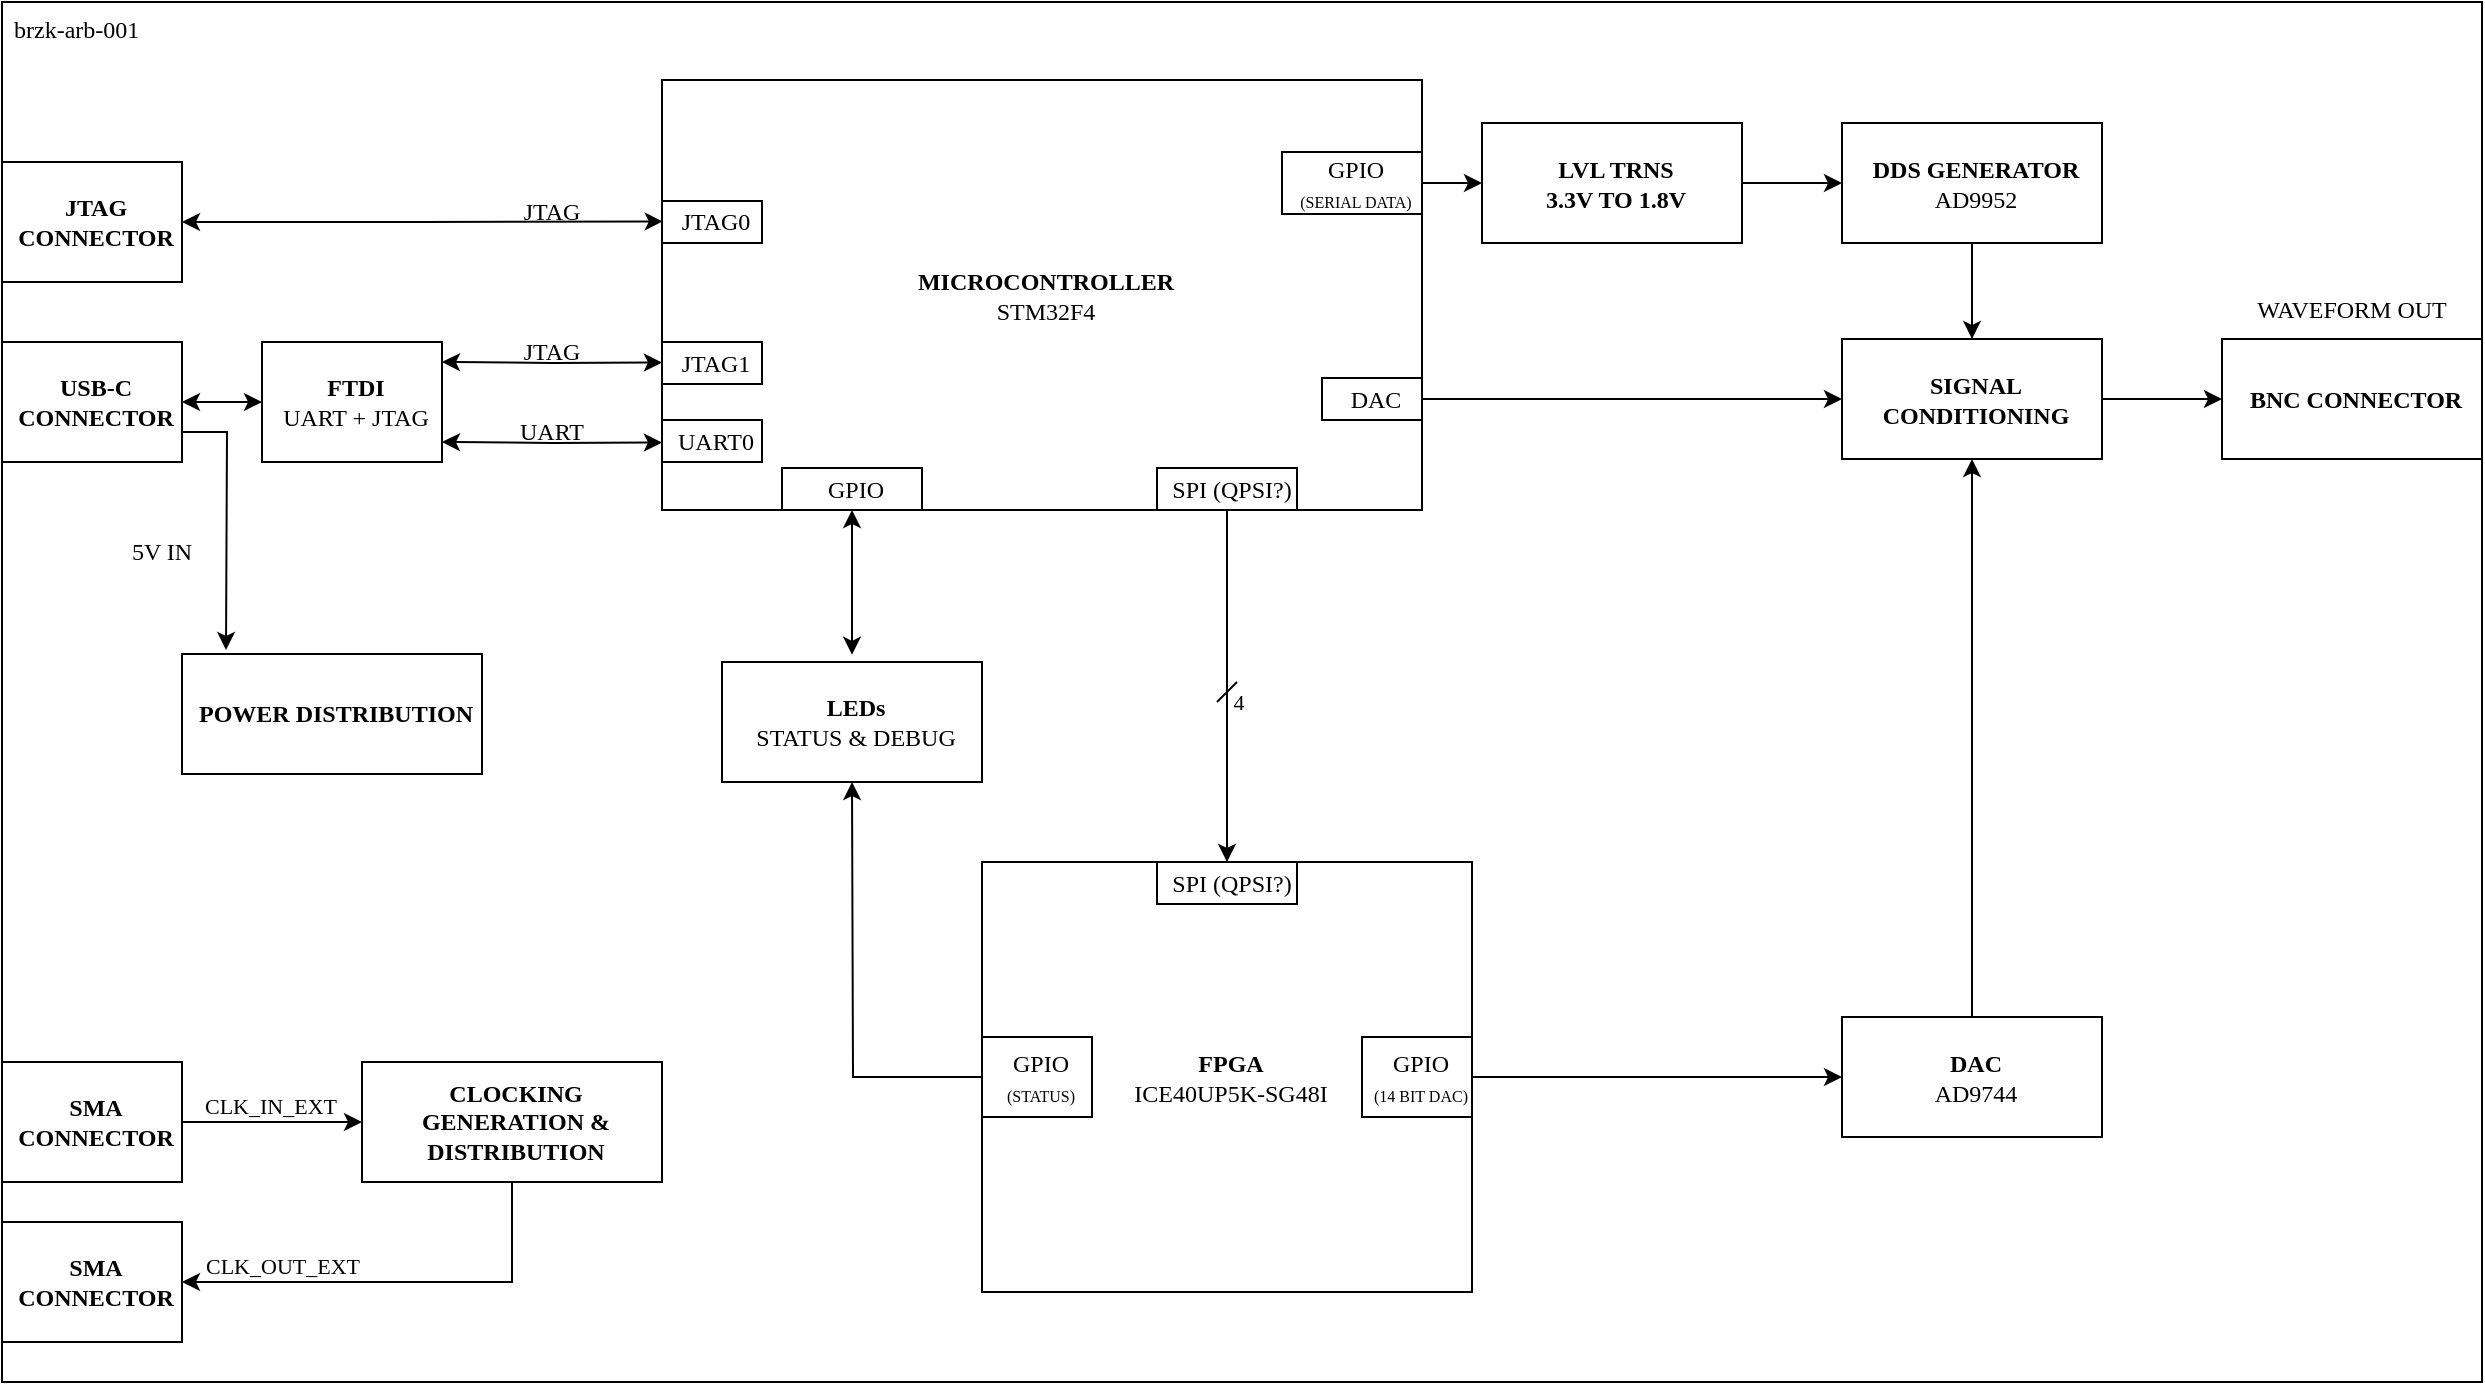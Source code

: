 <mxfile version="24.7.8" pages="4">
  <diagram name="Hardware Overview" id="fPEqJcC_m3jRkx2R7uuK">
    <mxGraphModel dx="1420" dy="835" grid="1" gridSize="10" guides="1" tooltips="1" connect="1" arrows="1" fold="1" page="1" pageScale="1" pageWidth="1700" pageHeight="1100" math="0" shadow="0">
      <root>
        <mxCell id="0" />
        <mxCell id="1" parent="0" />
        <mxCell id="9kSyRnHefQG-i18qjsVB-1" value="brzk-arb-001" style="rounded=0;whiteSpace=wrap;html=1;align=left;verticalAlign=top;labelPosition=center;verticalLabelPosition=middle;spacing=2;spacingLeft=4;fontFamily=Times New Roman;" parent="1" vertex="1">
          <mxGeometry x="310" y="240" width="1240" height="690" as="geometry" />
        </mxCell>
        <mxCell id="9kSyRnHefQG-i18qjsVB-2" value="&lt;font&gt;&lt;font&gt;&lt;b style=&quot;&quot;&gt;MICROCONTROLLER&lt;br&gt;&lt;/b&gt;STM32F4&lt;/font&gt;&lt;/font&gt;" style="rounded=0;whiteSpace=wrap;html=1;align=center;verticalAlign=middle;labelPosition=center;verticalLabelPosition=middle;spacing=2;spacingLeft=4;fontFamily=Times New Roman;" parent="1" vertex="1">
          <mxGeometry x="640" y="279" width="380" height="215" as="geometry" />
        </mxCell>
        <mxCell id="9kSyRnHefQG-i18qjsVB-3" value="&lt;font&gt;&lt;b&gt;POWER DISTRIBUTION&lt;/b&gt;&lt;br&gt;&lt;/font&gt;" style="rounded=0;whiteSpace=wrap;html=1;align=center;verticalAlign=middle;labelPosition=center;verticalLabelPosition=middle;spacing=2;spacingLeft=4;fontFamily=Times New Roman;" parent="1" vertex="1">
          <mxGeometry x="400" y="566" width="150" height="60" as="geometry" />
        </mxCell>
        <mxCell id="9kSyRnHefQG-i18qjsVB-4" value="&lt;font&gt;&lt;b&gt;JTAG CONNECTOR&lt;/b&gt;&lt;br&gt;&lt;/font&gt;" style="rounded=0;whiteSpace=wrap;html=1;align=center;verticalAlign=middle;labelPosition=center;verticalLabelPosition=middle;spacing=2;spacingLeft=4;fontFamily=Times New Roman;" parent="1" vertex="1">
          <mxGeometry x="310" y="320" width="90" height="60" as="geometry" />
        </mxCell>
        <mxCell id="9kSyRnHefQG-i18qjsVB-7" style="edgeStyle=orthogonalEdgeStyle;rounded=0;orthogonalLoop=1;jettySize=auto;html=1;exitX=1;exitY=0.5;exitDx=0;exitDy=0;entryX=0;entryY=0.5;entryDx=0;entryDy=0;fontFamily=Times New Roman;startArrow=classic;startFill=1;" parent="1" source="9kSyRnHefQG-i18qjsVB-5" target="9kSyRnHefQG-i18qjsVB-6" edge="1">
          <mxGeometry relative="1" as="geometry" />
        </mxCell>
        <mxCell id="9kSyRnHefQG-i18qjsVB-5" value="&lt;font&gt;&lt;b&gt;USB-C CONNECTOR&lt;/b&gt;&lt;br&gt;&lt;/font&gt;" style="rounded=0;whiteSpace=wrap;html=1;align=center;verticalAlign=middle;labelPosition=center;verticalLabelPosition=middle;spacing=2;spacingLeft=4;fontFamily=Times New Roman;" parent="1" vertex="1">
          <mxGeometry x="310" y="410" width="90" height="60" as="geometry" />
        </mxCell>
        <mxCell id="9kSyRnHefQG-i18qjsVB-8" style="edgeStyle=orthogonalEdgeStyle;rounded=0;orthogonalLoop=1;jettySize=auto;html=1;exitX=1;exitY=0.5;exitDx=0;exitDy=0;entryX=0;entryY=0.75;entryDx=0;entryDy=0;fontFamily=Times New Roman;startArrow=classic;startFill=1;" parent="1" edge="1">
          <mxGeometry relative="1" as="geometry">
            <mxPoint x="530" y="460" as="sourcePoint" />
            <mxPoint x="640" y="460.25" as="targetPoint" />
          </mxGeometry>
        </mxCell>
        <mxCell id="9kSyRnHefQG-i18qjsVB-6" value="&lt;font&gt;&lt;b&gt;FTDI&lt;br&gt;&lt;/b&gt;UART + JTAG&lt;br&gt;&lt;/font&gt;" style="rounded=0;whiteSpace=wrap;html=1;align=center;verticalAlign=middle;labelPosition=center;verticalLabelPosition=middle;spacing=2;spacingLeft=4;fontFamily=Times New Roman;" parent="1" vertex="1">
          <mxGeometry x="440" y="410" width="90" height="60" as="geometry" />
        </mxCell>
        <mxCell id="9kSyRnHefQG-i18qjsVB-9" style="edgeStyle=orthogonalEdgeStyle;rounded=0;orthogonalLoop=1;jettySize=auto;html=1;exitX=1;exitY=0.75;exitDx=0;exitDy=0;fontFamily=Times New Roman;" parent="1" source="9kSyRnHefQG-i18qjsVB-5" edge="1">
          <mxGeometry relative="1" as="geometry">
            <mxPoint x="422" y="564" as="targetPoint" />
          </mxGeometry>
        </mxCell>
        <mxCell id="9kSyRnHefQG-i18qjsVB-10" value="5V IN" style="text;strokeColor=none;align=center;fillColor=none;html=1;verticalAlign=middle;whiteSpace=wrap;rounded=0;fontFamily=Times New Roman;" parent="1" vertex="1">
          <mxGeometry x="360" y="500" width="60" height="30" as="geometry" />
        </mxCell>
        <mxCell id="9kSyRnHefQG-i18qjsVB-11" style="edgeStyle=orthogonalEdgeStyle;rounded=0;orthogonalLoop=1;jettySize=auto;html=1;exitX=1;exitY=0.5;exitDx=0;exitDy=0;entryX=0;entryY=0.75;entryDx=0;entryDy=0;fontFamily=Times New Roman;startArrow=classic;startFill=1;" parent="1" edge="1">
          <mxGeometry relative="1" as="geometry">
            <mxPoint x="530" y="420" as="sourcePoint" />
            <mxPoint x="640" y="420.25" as="targetPoint" />
          </mxGeometry>
        </mxCell>
        <mxCell id="9kSyRnHefQG-i18qjsVB-12" value="UART" style="text;strokeColor=none;align=center;fillColor=none;html=1;verticalAlign=middle;whiteSpace=wrap;rounded=0;fontFamily=Times New Roman;" parent="1" vertex="1">
          <mxGeometry x="530" y="450" width="110" height="10" as="geometry" />
        </mxCell>
        <mxCell id="9kSyRnHefQG-i18qjsVB-13" value="JTAG" style="text;strokeColor=none;align=center;fillColor=none;html=1;verticalAlign=middle;whiteSpace=wrap;rounded=0;fontFamily=Times New Roman;" parent="1" vertex="1">
          <mxGeometry x="530" y="410" width="110" height="10" as="geometry" />
        </mxCell>
        <mxCell id="9kSyRnHefQG-i18qjsVB-14" value="JTAG" style="text;strokeColor=none;align=center;fillColor=none;html=1;verticalAlign=middle;whiteSpace=wrap;rounded=0;fontFamily=Times New Roman;" parent="1" vertex="1">
          <mxGeometry x="530" y="340" width="110" height="10" as="geometry" />
        </mxCell>
        <mxCell id="9kSyRnHefQG-i18qjsVB-15" style="edgeStyle=orthogonalEdgeStyle;rounded=0;orthogonalLoop=1;jettySize=auto;html=1;exitX=1;exitY=0.5;exitDx=0;exitDy=0;entryX=0.001;entryY=0.329;entryDx=0;entryDy=0;entryPerimeter=0;startArrow=classic;startFill=1;fontFamily=Times New Roman;" parent="1" source="9kSyRnHefQG-i18qjsVB-4" target="9kSyRnHefQG-i18qjsVB-2" edge="1">
          <mxGeometry relative="1" as="geometry" />
        </mxCell>
        <mxCell id="9kSyRnHefQG-i18qjsVB-18" value="&lt;font style=&quot;font-size: 12px;&quot;&gt;&lt;span style=&quot;font-size: 12px;&quot;&gt;JTAG0&lt;/span&gt;&lt;br style=&quot;font-size: 12px;&quot;&gt;&lt;/font&gt;" style="rounded=0;whiteSpace=wrap;html=1;align=center;verticalAlign=middle;labelPosition=center;verticalLabelPosition=middle;spacing=2;spacingLeft=4;fontFamily=Times New Roman;fontStyle=0;fontSize=12;" parent="1" vertex="1">
          <mxGeometry x="640" y="339.5" width="50" height="21" as="geometry" />
        </mxCell>
        <mxCell id="9kSyRnHefQG-i18qjsVB-20" value="&lt;font style=&quot;font-size: 12px;&quot;&gt;&lt;span style=&quot;font-size: 12px;&quot;&gt;JTAG1&lt;/span&gt;&lt;br style=&quot;font-size: 12px;&quot;&gt;&lt;/font&gt;" style="rounded=0;whiteSpace=wrap;html=1;align=center;verticalAlign=middle;labelPosition=center;verticalLabelPosition=middle;spacing=2;spacingLeft=4;fontFamily=Times New Roman;fontStyle=0;fontSize=12;" parent="1" vertex="1">
          <mxGeometry x="640" y="410" width="50" height="21" as="geometry" />
        </mxCell>
        <mxCell id="9kSyRnHefQG-i18qjsVB-21" value="UART0" style="rounded=0;whiteSpace=wrap;html=1;align=center;verticalAlign=middle;labelPosition=center;verticalLabelPosition=middle;spacing=2;spacingLeft=4;fontFamily=Times New Roman;fontStyle=0;fontSize=12;" parent="1" vertex="1">
          <mxGeometry x="640" y="449" width="50" height="21" as="geometry" />
        </mxCell>
        <mxCell id="UDzzE00kZY2WieV9OO5L-30" value="GPIO" style="rounded=0;whiteSpace=wrap;html=1;align=center;verticalAlign=middle;labelPosition=center;verticalLabelPosition=middle;spacing=2;spacingLeft=4;fontFamily=Times New Roman;fontStyle=0;fontSize=12;" parent="1" vertex="1">
          <mxGeometry x="700" y="473" width="70" height="21" as="geometry" />
        </mxCell>
        <mxCell id="UDzzE00kZY2WieV9OO5L-31" value="&lt;b&gt;LEDs&lt;/b&gt;&lt;br&gt;&lt;div&gt;&lt;font&gt;STATUS &amp;amp; DEBUG&lt;/font&gt;&lt;/div&gt;" style="rounded=0;whiteSpace=wrap;html=1;align=center;verticalAlign=middle;labelPosition=center;verticalLabelPosition=middle;spacing=2;spacingLeft=4;fontFamily=Times New Roman;" parent="1" vertex="1">
          <mxGeometry x="670" y="570" width="130" height="60" as="geometry" />
        </mxCell>
        <mxCell id="UDzzE00kZY2WieV9OO5L-32" value="" style="endArrow=classic;startArrow=classic;html=1;rounded=0;fontFamily=Times New Roman;fontSize=12;fontColor=default;exitX=0.5;exitY=-0.06;exitDx=0;exitDy=0;exitPerimeter=0;entryX=0.5;entryY=1;entryDx=0;entryDy=0;" parent="1" target="UDzzE00kZY2WieV9OO5L-30" edge="1">
          <mxGeometry width="50" height="50" relative="1" as="geometry">
            <mxPoint x="735" y="566.4" as="sourcePoint" />
            <mxPoint x="730" y="494" as="targetPoint" />
          </mxGeometry>
        </mxCell>
        <mxCell id="UDzzE00kZY2WieV9OO5L-34" value="&lt;font style=&quot;font-size: 12px;&quot;&gt;&lt;span style=&quot;font-size: 12px;&quot;&gt;DAC&lt;/span&gt;&lt;br style=&quot;font-size: 12px;&quot;&gt;&lt;/font&gt;" style="rounded=0;whiteSpace=wrap;html=1;align=center;verticalAlign=middle;labelPosition=center;verticalLabelPosition=middle;spacing=2;spacingLeft=4;fontFamily=Times New Roman;fontStyle=0;fontSize=12;" parent="1" vertex="1">
          <mxGeometry x="970" y="428" width="50" height="21" as="geometry" />
        </mxCell>
        <mxCell id="UDzzE00kZY2WieV9OO5L-44" style="edgeStyle=orthogonalEdgeStyle;rounded=0;orthogonalLoop=1;jettySize=auto;html=1;exitX=1;exitY=0.5;exitDx=0;exitDy=0;entryX=0;entryY=0.5;entryDx=0;entryDy=0;fontFamily=Times New Roman;fontSize=12;fontColor=default;" parent="1" source="UDzzE00kZY2WieV9OO5L-34" target="UDzzE00kZY2WieV9OO5L-36" edge="1">
          <mxGeometry relative="1" as="geometry" />
        </mxCell>
        <mxCell id="UDzzE00kZY2WieV9OO5L-36" value="&lt;b&gt;SIGNAL CONDITIONING&lt;/b&gt;" style="rounded=0;whiteSpace=wrap;html=1;align=center;verticalAlign=middle;labelPosition=center;verticalLabelPosition=middle;spacing=2;spacingLeft=4;fontFamily=Times New Roman;" parent="1" vertex="1">
          <mxGeometry x="1230" y="408.5" width="130" height="60" as="geometry" />
        </mxCell>
        <mxCell id="UDzzE00kZY2WieV9OO5L-43" style="edgeStyle=orthogonalEdgeStyle;rounded=0;orthogonalLoop=1;jettySize=auto;html=1;exitX=1;exitY=0.5;exitDx=0;exitDy=0;entryX=0;entryY=0.5;entryDx=0;entryDy=0;fontFamily=Times New Roman;fontSize=12;fontColor=default;" parent="1" source="UDzzE00kZY2WieV9OO5L-36" target="UDzzE00kZY2WieV9OO5L-38" edge="1">
          <mxGeometry relative="1" as="geometry" />
        </mxCell>
        <mxCell id="UDzzE00kZY2WieV9OO5L-38" value="&lt;font&gt;&lt;b&gt;BNC CONNECTOR&lt;/b&gt;&lt;br&gt;&lt;/font&gt;" style="rounded=0;whiteSpace=wrap;html=1;align=center;verticalAlign=middle;labelPosition=center;verticalLabelPosition=middle;spacing=2;spacingLeft=4;fontFamily=Times New Roman;" parent="1" vertex="1">
          <mxGeometry x="1420" y="408.5" width="130" height="60" as="geometry" />
        </mxCell>
        <mxCell id="KM6bZzWV9ZimWCSqaVzN-2" value="&lt;font&gt;&lt;b&gt;FPGA&lt;/b&gt;&lt;/font&gt;&lt;div&gt;&lt;font&gt;ICE40UP5K-SG48I&lt;/font&gt;&lt;/div&gt;" style="rounded=0;whiteSpace=wrap;html=1;align=center;verticalAlign=middle;labelPosition=center;verticalLabelPosition=middle;spacing=2;spacingLeft=4;fontFamily=Times New Roman;" parent="1" vertex="1">
          <mxGeometry x="800" y="670" width="245" height="215" as="geometry" />
        </mxCell>
        <mxCell id="gqGBtqs93OtzotKeUhok-2" style="edgeStyle=orthogonalEdgeStyle;rounded=0;orthogonalLoop=1;jettySize=auto;html=1;entryX=1;entryY=0.5;entryDx=0;entryDy=0;exitX=0.5;exitY=1;exitDx=0;exitDy=0;fontFamily=Times New Roman;" parent="1" source="KM6bZzWV9ZimWCSqaVzN-3" target="gqGBtqs93OtzotKeUhok-1" edge="1">
          <mxGeometry relative="1" as="geometry" />
        </mxCell>
        <mxCell id="KM6bZzWV9ZimWCSqaVzN-3" value="&lt;font&gt;&lt;b&gt;CLOCKING GENERATION &amp;amp; DISTRIBUTION&lt;/b&gt;&lt;br&gt;&lt;/font&gt;" style="rounded=0;whiteSpace=wrap;html=1;align=center;verticalAlign=middle;labelPosition=center;verticalLabelPosition=middle;spacing=2;spacingLeft=4;fontFamily=Times New Roman;" parent="1" vertex="1">
          <mxGeometry x="490" y="770" width="150" height="60" as="geometry" />
        </mxCell>
        <mxCell id="KM6bZzWV9ZimWCSqaVzN-5" value="" style="edgeStyle=orthogonalEdgeStyle;rounded=0;orthogonalLoop=1;jettySize=auto;html=1;fontFamily=Times New Roman;" parent="1" source="KM6bZzWV9ZimWCSqaVzN-4" target="KM6bZzWV9ZimWCSqaVzN-3" edge="1">
          <mxGeometry relative="1" as="geometry" />
        </mxCell>
        <mxCell id="KM6bZzWV9ZimWCSqaVzN-6" value="CLK_IN_EXT" style="edgeLabel;html=1;align=center;verticalAlign=middle;resizable=0;points=[];fontFamily=Times New Roman;" parent="KM6bZzWV9ZimWCSqaVzN-5" vertex="1" connectable="0">
          <mxGeometry x="-0.124" y="-1" relative="1" as="geometry">
            <mxPoint x="4" y="-9" as="offset" />
          </mxGeometry>
        </mxCell>
        <mxCell id="gqGBtqs93OtzotKeUhok-3" value="CLK_OUT_EXT" style="edgeLabel;html=1;align=center;verticalAlign=middle;resizable=0;points=[];fontFamily=Times New Roman;" parent="KM6bZzWV9ZimWCSqaVzN-5" vertex="1" connectable="0">
          <mxGeometry x="-0.124" y="-1" relative="1" as="geometry">
            <mxPoint x="10" y="71" as="offset" />
          </mxGeometry>
        </mxCell>
        <mxCell id="KM6bZzWV9ZimWCSqaVzN-4" value="&lt;font&gt;&lt;b&gt;SMA CONNECTOR&lt;/b&gt;&lt;br&gt;&lt;/font&gt;" style="rounded=0;whiteSpace=wrap;html=1;align=center;verticalAlign=middle;labelPosition=center;verticalLabelPosition=middle;spacing=2;spacingLeft=4;fontFamily=Times New Roman;" parent="1" vertex="1">
          <mxGeometry x="310" y="770" width="90" height="60" as="geometry" />
        </mxCell>
        <mxCell id="KM6bZzWV9ZimWCSqaVzN-8" value="" style="edgeStyle=orthogonalEdgeStyle;rounded=0;orthogonalLoop=1;jettySize=auto;html=1;fontFamily=Times New Roman;" parent="1" source="KM6bZzWV9ZimWCSqaVzN-7" target="KM6bZzWV9ZimWCSqaVzN-2" edge="1">
          <mxGeometry relative="1" as="geometry" />
        </mxCell>
        <mxCell id="KM6bZzWV9ZimWCSqaVzN-7" value="SPI (QPSI?)" style="rounded=0;whiteSpace=wrap;html=1;align=center;verticalAlign=middle;labelPosition=center;verticalLabelPosition=middle;spacing=2;spacingLeft=4;fontFamily=Times New Roman;fontStyle=0;fontSize=12;" parent="1" vertex="1">
          <mxGeometry x="887.5" y="473" width="70" height="21" as="geometry" />
        </mxCell>
        <mxCell id="KM6bZzWV9ZimWCSqaVzN-9" value="SPI (QPSI?)" style="rounded=0;whiteSpace=wrap;html=1;align=center;verticalAlign=middle;labelPosition=center;verticalLabelPosition=middle;spacing=2;spacingLeft=4;fontFamily=Times New Roman;fontStyle=0;fontSize=12;" parent="1" vertex="1">
          <mxGeometry x="887.5" y="670" width="70" height="21" as="geometry" />
        </mxCell>
        <mxCell id="KM6bZzWV9ZimWCSqaVzN-12" value="" style="edgeStyle=orthogonalEdgeStyle;rounded=0;orthogonalLoop=1;jettySize=auto;html=1;fontFamily=Times New Roman;" parent="1" source="KM6bZzWV9ZimWCSqaVzN-10" target="KM6bZzWV9ZimWCSqaVzN-11" edge="1">
          <mxGeometry relative="1" as="geometry" />
        </mxCell>
        <mxCell id="KM6bZzWV9ZimWCSqaVzN-10" value="GPIO&lt;div&gt;&lt;font style=&quot;font-size: 8px;&quot;&gt;(14 BIT DAC)&lt;/font&gt;&lt;/div&gt;" style="rounded=0;whiteSpace=wrap;html=1;align=center;verticalAlign=middle;labelPosition=center;verticalLabelPosition=middle;spacing=2;spacingLeft=4;fontFamily=Times New Roman;fontStyle=0;fontSize=12;" parent="1" vertex="1">
          <mxGeometry x="990" y="757.5" width="55" height="40" as="geometry" />
        </mxCell>
        <mxCell id="KM6bZzWV9ZimWCSqaVzN-13" style="edgeStyle=orthogonalEdgeStyle;rounded=0;orthogonalLoop=1;jettySize=auto;html=1;fontFamily=Times New Roman;" parent="1" source="KM6bZzWV9ZimWCSqaVzN-11" target="UDzzE00kZY2WieV9OO5L-36" edge="1">
          <mxGeometry relative="1" as="geometry" />
        </mxCell>
        <mxCell id="KM6bZzWV9ZimWCSqaVzN-11" value="&lt;b&gt;DAC&lt;/b&gt;&lt;div&gt;AD9744&lt;/div&gt;" style="rounded=0;whiteSpace=wrap;html=1;align=center;verticalAlign=middle;labelPosition=center;verticalLabelPosition=middle;spacing=2;spacingLeft=4;fontFamily=Times New Roman;" parent="1" vertex="1">
          <mxGeometry x="1230" y="747.5" width="130" height="60" as="geometry" />
        </mxCell>
        <mxCell id="OGWVXfoZgsM_n1r5fmT9-3" value="" style="edgeStyle=orthogonalEdgeStyle;rounded=0;orthogonalLoop=1;jettySize=auto;html=1;fontFamily=Times New Roman;" parent="1" source="KM6bZzWV9ZimWCSqaVzN-14" target="UDzzE00kZY2WieV9OO5L-36" edge="1">
          <mxGeometry relative="1" as="geometry" />
        </mxCell>
        <mxCell id="KM6bZzWV9ZimWCSqaVzN-14" value="&lt;b&gt;DDS GENERATOR&lt;/b&gt;&lt;div&gt;AD9952&lt;/div&gt;" style="rounded=0;whiteSpace=wrap;html=1;align=center;verticalAlign=middle;labelPosition=center;verticalLabelPosition=middle;spacing=2;spacingLeft=4;fontFamily=Times New Roman;" parent="1" vertex="1">
          <mxGeometry x="1230" y="300.5" width="130" height="60" as="geometry" />
        </mxCell>
        <mxCell id="Dt6sFdZYduBSb9BIDjEq-2" value="" style="edgeStyle=orthogonalEdgeStyle;rounded=0;orthogonalLoop=1;jettySize=auto;html=1;" parent="1" source="OGWVXfoZgsM_n1r5fmT9-1" target="Dt6sFdZYduBSb9BIDjEq-1" edge="1">
          <mxGeometry relative="1" as="geometry" />
        </mxCell>
        <mxCell id="OGWVXfoZgsM_n1r5fmT9-1" value="&lt;font style=&quot;&quot;&gt;&lt;span style=&quot;font-size: 12px;&quot;&gt;GPIO &lt;br&gt;&lt;/span&gt;&lt;font style=&quot;font-size: 8px;&quot;&gt;(SERIAL DATA)&lt;/font&gt;&lt;br style=&quot;font-size: 12px;&quot;&gt;&lt;/font&gt;" style="rounded=0;whiteSpace=wrap;html=1;align=center;verticalAlign=middle;labelPosition=center;verticalLabelPosition=middle;spacing=2;spacingLeft=4;fontFamily=Times New Roman;fontStyle=0;fontSize=12;" parent="1" vertex="1">
          <mxGeometry x="950" y="315" width="70" height="31" as="geometry" />
        </mxCell>
        <mxCell id="OGWVXfoZgsM_n1r5fmT9-4" value="" style="endArrow=none;html=1;rounded=0;fontFamily=Times New Roman;" parent="1" edge="1">
          <mxGeometry width="50" height="50" relative="1" as="geometry">
            <mxPoint x="917.5" y="590" as="sourcePoint" />
            <mxPoint x="927.5" y="580" as="targetPoint" />
          </mxGeometry>
        </mxCell>
        <mxCell id="OGWVXfoZgsM_n1r5fmT9-5" value="4" style="edgeLabel;html=1;align=center;verticalAlign=middle;resizable=0;points=[];fontFamily=Times New Roman;" parent="OGWVXfoZgsM_n1r5fmT9-4" vertex="1" connectable="0">
          <mxGeometry x="-0.488" y="1" relative="1" as="geometry">
            <mxPoint x="8" y="3" as="offset" />
          </mxGeometry>
        </mxCell>
        <mxCell id="OGWVXfoZgsM_n1r5fmT9-7" style="edgeStyle=orthogonalEdgeStyle;rounded=0;orthogonalLoop=1;jettySize=auto;html=1;entryX=0.5;entryY=1;entryDx=0;entryDy=0;exitX=0;exitY=0.5;exitDx=0;exitDy=0;fontFamily=Times New Roman;" parent="1" source="OGWVXfoZgsM_n1r5fmT9-6" edge="1">
          <mxGeometry relative="1" as="geometry">
            <mxPoint x="735" y="630" as="targetPoint" />
          </mxGeometry>
        </mxCell>
        <mxCell id="OGWVXfoZgsM_n1r5fmT9-6" value="GPIO&lt;div&gt;&lt;font style=&quot;font-size: 8px;&quot;&gt;(STATUS)&lt;/font&gt;&lt;/div&gt;" style="rounded=0;whiteSpace=wrap;html=1;align=center;verticalAlign=middle;labelPosition=center;verticalLabelPosition=middle;spacing=2;spacingLeft=4;fontFamily=Times New Roman;fontStyle=0;fontSize=12;" parent="1" vertex="1">
          <mxGeometry x="800" y="757.5" width="55" height="40" as="geometry" />
        </mxCell>
        <mxCell id="gqGBtqs93OtzotKeUhok-1" value="&lt;font&gt;&lt;b&gt;SMA CONNECTOR&lt;/b&gt;&lt;br&gt;&lt;/font&gt;" style="rounded=0;whiteSpace=wrap;html=1;align=center;verticalAlign=middle;labelPosition=center;verticalLabelPosition=middle;spacing=2;spacingLeft=4;fontFamily=Times New Roman;" parent="1" vertex="1">
          <mxGeometry x="310" y="850" width="90" height="60" as="geometry" />
        </mxCell>
        <mxCell id="NQ9YYXtfF-PD72s-Gpf4-1" value="WAVEFORM OUT" style="text;strokeColor=none;align=center;fillColor=none;html=1;verticalAlign=middle;whiteSpace=wrap;rounded=0;fontFamily=Times New Roman;fontSize=12;fontColor=default;" parent="1" vertex="1">
          <mxGeometry x="1420" y="378.5" width="130" height="30" as="geometry" />
        </mxCell>
        <mxCell id="Dt6sFdZYduBSb9BIDjEq-3" value="" style="edgeStyle=orthogonalEdgeStyle;rounded=0;orthogonalLoop=1;jettySize=auto;html=1;" parent="1" source="Dt6sFdZYduBSb9BIDjEq-1" target="KM6bZzWV9ZimWCSqaVzN-14" edge="1">
          <mxGeometry relative="1" as="geometry" />
        </mxCell>
        <mxCell id="Dt6sFdZYduBSb9BIDjEq-1" value="&lt;b&gt;LVL TRNS&lt;/b&gt;&lt;div&gt;&lt;b&gt;3.3V TO 1.8V&lt;/b&gt;&lt;/div&gt;" style="rounded=0;whiteSpace=wrap;html=1;align=center;verticalAlign=middle;labelPosition=center;verticalLabelPosition=middle;spacing=2;spacingLeft=4;fontFamily=Times New Roman;" parent="1" vertex="1">
          <mxGeometry x="1050" y="300.5" width="130" height="60" as="geometry" />
        </mxCell>
      </root>
    </mxGraphModel>
  </diagram>
  <diagram id="0v_q_Fc_srmC1XMnfLpZ" name="Power">
    <mxGraphModel dx="979" dy="576" grid="1" gridSize="10" guides="1" tooltips="1" connect="1" arrows="1" fold="1" page="1" pageScale="1" pageWidth="1700" pageHeight="1100" math="0" shadow="0">
      <root>
        <mxCell id="0" />
        <mxCell id="1" parent="0" />
        <mxCell id="YINHQHmYNT0PAt0SdOAC-1" value="1.2&lt;span style=&quot;background-color: initial;&quot;&gt;V REGULATOR&lt;/span&gt;" style="rounded=0;whiteSpace=wrap;html=1;fontFamily=Times New Roman;glass=0;shadow=0;" parent="1" vertex="1">
          <mxGeometry x="500" y="530" width="78.74" height="78.74" as="geometry" />
        </mxCell>
        <mxCell id="YINHQHmYNT0PAt0SdOAC-2" value="3.3&lt;span style=&quot;background-color: initial;&quot;&gt;V&lt;/span&gt;&lt;div&gt;&lt;span style=&quot;background-color: initial;&quot;&gt;DIGITAL REGULATOR&lt;/span&gt;&lt;/div&gt;" style="rounded=0;whiteSpace=wrap;html=1;fontFamily=Times New Roman;glass=0;shadow=0;" parent="1" vertex="1">
          <mxGeometry x="500" y="410" width="78.74" height="78.74" as="geometry" />
        </mxCell>
        <mxCell id="YINHQHmYNT0PAt0SdOAC-5" style="edgeStyle=orthogonalEdgeStyle;rounded=0;orthogonalLoop=1;jettySize=auto;html=1;entryX=0;entryY=0.5;entryDx=0;entryDy=0;fontFamily=Times New Roman;fontSize=12;fontColor=default;" parent="1" source="YINHQHmYNT0PAt0SdOAC-3" target="YINHQHmYNT0PAt0SdOAC-4" edge="1">
          <mxGeometry relative="1" as="geometry" />
        </mxCell>
        <mxCell id="YINHQHmYNT0PAt0SdOAC-6" value="5P0V_USB" style="edgeLabel;html=1;align=center;verticalAlign=middle;resizable=0;points=[];strokeColor=default;fontFamily=Times New Roman;fontSize=12;fontColor=default;fillColor=default;" parent="YINHQHmYNT0PAt0SdOAC-5" vertex="1" connectable="0">
          <mxGeometry x="0.111" y="-2" relative="1" as="geometry">
            <mxPoint x="-5" y="-12" as="offset" />
          </mxGeometry>
        </mxCell>
        <mxCell id="YINHQHmYNT0PAt0SdOAC-3" value="5V USB IN" style="rounded=0;whiteSpace=wrap;html=1;fontFamily=Times New Roman;glass=0;shadow=0;" parent="1" vertex="1">
          <mxGeometry x="100" y="471" width="78.74" height="78.74" as="geometry" />
        </mxCell>
        <mxCell id="YINHQHmYNT0PAt0SdOAC-8" value="" style="edgeStyle=orthogonalEdgeStyle;rounded=0;orthogonalLoop=1;jettySize=auto;html=1;fontFamily=Times New Roman;fontSize=12;fontColor=default;entryX=-0.034;entryY=0.512;entryDx=0;entryDy=0;entryPerimeter=0;" parent="1" source="YINHQHmYNT0PAt0SdOAC-4" target="YINHQHmYNT0PAt0SdOAC-2" edge="1">
          <mxGeometry relative="1" as="geometry">
            <mxPoint x="438.74" y="510.37" as="targetPoint" />
          </mxGeometry>
        </mxCell>
        <mxCell id="YINHQHmYNT0PAt0SdOAC-9" value="5P0V" style="edgeLabel;html=1;align=center;verticalAlign=middle;resizable=0;points=[];strokeColor=default;fontFamily=Times New Roman;fontSize=12;fontColor=default;fillColor=default;" parent="YINHQHmYNT0PAt0SdOAC-8" vertex="1" connectable="0">
          <mxGeometry x="-0.618" y="-2" relative="1" as="geometry">
            <mxPoint y="-12" as="offset" />
          </mxGeometry>
        </mxCell>
        <mxCell id="YINHQHmYNT0PAt0SdOAC-4" value="FILTERING &amp;amp; TVS PROTECTION" style="rounded=0;whiteSpace=wrap;html=1;fontFamily=Times New Roman;glass=0;shadow=0;" parent="1" vertex="1">
          <mxGeometry x="280" y="471" width="78.74" height="78.74" as="geometry" />
        </mxCell>
        <mxCell id="0OcvLtrXdKcohAOLdkNr-1" value="3.3&lt;span style=&quot;background-color: initial;&quot;&gt;V&lt;/span&gt;&lt;div&gt;&lt;span style=&quot;background-color: initial;&quot;&gt;ANALOG REGULATOR&lt;/span&gt;&lt;/div&gt;" style="rounded=0;whiteSpace=wrap;html=1;fontFamily=Times New Roman;glass=0;shadow=0;" parent="1" vertex="1">
          <mxGeometry x="500" y="300" width="78.74" height="78.74" as="geometry" />
        </mxCell>
        <mxCell id="ToyVIYMOhtNc_kdeR2yI-1" value="&lt;span style=&quot;background-color: initial;&quot;&gt;2.5V REGULATOR&lt;/span&gt;" style="rounded=0;whiteSpace=wrap;html=1;fontFamily=Times New Roman;glass=0;shadow=0;" parent="1" vertex="1">
          <mxGeometry x="500" y="650" width="78.74" height="78.74" as="geometry" />
        </mxCell>
        <mxCell id="Hn3ZL3rkfmZSEnzZVCto-1" value="POWER SEQUENCER" style="rounded=0;whiteSpace=wrap;html=1;fontFamily=Times New Roman;glass=0;shadow=0;" parent="1" vertex="1">
          <mxGeometry x="300" y="577.74" width="78.74" height="150" as="geometry" />
        </mxCell>
        <mxCell id="Hn3ZL3rkfmZSEnzZVCto-3" value="SEQUENCING:&lt;div&gt;3.3V&lt;/div&gt;&lt;div&gt;2.5V&lt;/div&gt;&lt;div&gt;1.2V&lt;/div&gt;" style="text;strokeColor=none;align=center;fillColor=none;html=1;verticalAlign=middle;whiteSpace=wrap;rounded=0;fontFamily=Times New Roman;" parent="1" vertex="1">
          <mxGeometry x="309.37" y="760" width="60" height="30" as="geometry" />
        </mxCell>
        <mxCell id="DzWO17L_cvo9QqJHI-5A-1" value="&lt;span style=&quot;background-color: initial;&quot;&gt;15V&lt;/span&gt;&lt;div&gt;&lt;span style=&quot;background-color: initial;&quot;&gt;ANALOG REGULATOR&lt;/span&gt;&lt;/div&gt;" style="rounded=0;whiteSpace=wrap;html=1;fontFamily=Times New Roman;glass=0;shadow=0;" vertex="1" parent="1">
          <mxGeometry x="500" y="170" width="78.74" height="78.74" as="geometry" />
        </mxCell>
        <mxCell id="DzWO17L_cvo9QqJHI-5A-2" value="&lt;span style=&quot;background-color: initial;&quot;&gt;-15V ANALOG REGULATOR&lt;/span&gt;" style="rounded=0;whiteSpace=wrap;html=1;fontFamily=Times New Roman;glass=0;shadow=0;" vertex="1" parent="1">
          <mxGeometry x="500" y="70" width="78.74" height="78.74" as="geometry" />
        </mxCell>
      </root>
    </mxGraphModel>
  </diagram>
  <diagram id="umaBsJncRYN5WSfaIZhW" name="Clocking">
    <mxGraphModel dx="811" dy="477" grid="1" gridSize="10" guides="1" tooltips="1" connect="1" arrows="1" fold="1" page="1" pageScale="1" pageWidth="1700" pageHeight="1100" math="0" shadow="0">
      <root>
        <mxCell id="0" />
        <mxCell id="1" parent="0" />
        <mxCell id="Fr8Siw4cPcvVwqRTppB2-1" style="edgeStyle=orthogonalEdgeStyle;rounded=0;orthogonalLoop=1;jettySize=auto;html=1;fontFamily=Times New Roman;exitX=0.005;exitY=0.733;exitDx=0;exitDy=0;exitPerimeter=0;" parent="1" source="Fr8Siw4cPcvVwqRTppB2-14" edge="1">
          <mxGeometry relative="1" as="geometry">
            <mxPoint x="680" y="570" as="sourcePoint" />
            <mxPoint x="320" y="569.76" as="targetPoint" />
          </mxGeometry>
        </mxCell>
        <mxCell id="Fr8Siw4cPcvVwqRTppB2-3" value="" style="edgeStyle=orthogonalEdgeStyle;rounded=0;orthogonalLoop=1;jettySize=auto;html=1;fontFamily=Times New Roman;" parent="1" source="Fr8Siw4cPcvVwqRTppB2-6" edge="1">
          <mxGeometry relative="1" as="geometry">
            <mxPoint x="480" y="490" as="targetPoint" />
          </mxGeometry>
        </mxCell>
        <mxCell id="Fr8Siw4cPcvVwqRTppB2-4" value="CLK_IN_EXT&lt;br&gt;3P3V LVCMOS" style="edgeLabel;html=1;align=center;verticalAlign=middle;resizable=0;points=[];fontFamily=Times New Roman;" parent="Fr8Siw4cPcvVwqRTppB2-3" vertex="1" connectable="0">
          <mxGeometry x="-0.124" y="-1" relative="1" as="geometry">
            <mxPoint x="4" y="-1" as="offset" />
          </mxGeometry>
        </mxCell>
        <mxCell id="Fr8Siw4cPcvVwqRTppB2-5" value="CLK_OUT_EXT&lt;div&gt;3P3V LVCMOS&lt;/div&gt;" style="edgeLabel;html=1;align=center;verticalAlign=middle;resizable=0;points=[];fontFamily=Times New Roman;" parent="Fr8Siw4cPcvVwqRTppB2-3" vertex="1" connectable="0">
          <mxGeometry x="-0.124" y="-1" relative="1" as="geometry">
            <mxPoint x="10" y="79" as="offset" />
          </mxGeometry>
        </mxCell>
        <mxCell id="Fr8Siw4cPcvVwqRTppB2-6" value="&lt;font&gt;&lt;b&gt;SMA CONNECTOR&lt;/b&gt;&lt;br&gt;&lt;/font&gt;" style="rounded=0;whiteSpace=wrap;html=1;align=center;verticalAlign=middle;labelPosition=center;verticalLabelPosition=middle;spacing=2;spacingLeft=4;fontFamily=Times New Roman;" parent="1" vertex="1">
          <mxGeometry x="230" y="460" width="90" height="60" as="geometry" />
        </mxCell>
        <mxCell id="Fr8Siw4cPcvVwqRTppB2-7" value="&lt;font&gt;&lt;b&gt;SMA CONNECTOR&lt;/b&gt;&lt;br&gt;&lt;/font&gt;" style="rounded=0;whiteSpace=wrap;html=1;align=center;verticalAlign=middle;labelPosition=center;verticalLabelPosition=middle;spacing=2;spacingLeft=4;fontFamily=Times New Roman;" parent="1" vertex="1">
          <mxGeometry x="230" y="540" width="90" height="60" as="geometry" />
        </mxCell>
        <mxCell id="Fr8Siw4cPcvVwqRTppB2-15" value="" style="edgeStyle=orthogonalEdgeStyle;rounded=0;orthogonalLoop=1;jettySize=auto;html=1;exitX=1;exitY=0.5;exitDx=0;exitDy=0;" parent="1" source="Fr8Siw4cPcvVwqRTppB2-8" edge="1">
          <mxGeometry relative="1" as="geometry">
            <mxPoint x="630" y="489.994" as="sourcePoint" />
            <mxPoint x="690" y="490" as="targetPoint" />
            <Array as="points" />
          </mxGeometry>
        </mxCell>
        <mxCell id="Fr8Siw4cPcvVwqRTppB2-8" value="&lt;font style=&quot;font-weight: 400;&quot;&gt;CLOCK SELECT&lt;/font&gt;&lt;div&gt;&lt;font style=&quot;font-weight: 400;&quot;&gt;(SPDT)&lt;/font&gt;&lt;/div&gt;" style="rounded=0;whiteSpace=wrap;html=1;align=center;verticalAlign=middle;labelPosition=center;verticalLabelPosition=middle;spacing=2;spacingLeft=4;fontFamily=Times New Roman;fontStyle=1" parent="1" vertex="1">
          <mxGeometry x="480" y="460" width="130" height="60" as="geometry" />
        </mxCell>
        <mxCell id="Fr8Siw4cPcvVwqRTppB2-12" value="" style="edgeStyle=orthogonalEdgeStyle;rounded=0;orthogonalLoop=1;jettySize=auto;html=1;" parent="1" source="Fr8Siw4cPcvVwqRTppB2-9" target="Fr8Siw4cPcvVwqRTppB2-11" edge="1">
          <mxGeometry relative="1" as="geometry" />
        </mxCell>
        <mxCell id="Fr8Siw4cPcvVwqRTppB2-9" value="&lt;span style=&quot;font-weight: 400;&quot;&gt;10 MHZ XTAL&lt;/span&gt;" style="rounded=0;whiteSpace=wrap;html=1;align=center;verticalAlign=middle;labelPosition=center;verticalLabelPosition=middle;spacing=2;spacingLeft=4;fontFamily=Times New Roman;fontStyle=1" parent="1" vertex="1">
          <mxGeometry x="480" y="220" width="130" height="60" as="geometry" />
        </mxCell>
        <mxCell id="Fr8Siw4cPcvVwqRTppB2-13" value="" style="edgeStyle=orthogonalEdgeStyle;rounded=0;orthogonalLoop=1;jettySize=auto;html=1;" parent="1" source="Fr8Siw4cPcvVwqRTppB2-11" target="Fr8Siw4cPcvVwqRTppB2-8" edge="1">
          <mxGeometry relative="1" as="geometry" />
        </mxCell>
        <mxCell id="Fr8Siw4cPcvVwqRTppB2-11" value="&lt;span style=&quot;font-weight: 400;&quot;&gt;CLOCK BUFFER&lt;/span&gt;&lt;div&gt;&lt;span style=&quot;font-weight: 400;&quot;&gt;(&lt;/span&gt;&lt;span style=&quot;font-weight: 400; background-color: initial;&quot;&gt;3P3V LVCMOS)&lt;/span&gt;&lt;/div&gt;" style="rounded=0;whiteSpace=wrap;html=1;align=center;verticalAlign=middle;labelPosition=center;verticalLabelPosition=middle;spacing=2;spacingLeft=4;fontFamily=Times New Roman;fontStyle=1" parent="1" vertex="1">
          <mxGeometry x="480" y="330" width="130" height="60" as="geometry" />
        </mxCell>
        <mxCell id="xgmfynJuMPS6NxBlWfEt-3" value="" style="edgeStyle=orthogonalEdgeStyle;rounded=0;orthogonalLoop=1;jettySize=auto;html=1;" edge="1" parent="1" source="Fr8Siw4cPcvVwqRTppB2-14" target="xgmfynJuMPS6NxBlWfEt-2">
          <mxGeometry relative="1" as="geometry">
            <Array as="points">
              <mxPoint x="845" y="540" />
              <mxPoint x="845" y="539" />
            </Array>
          </mxGeometry>
        </mxCell>
        <mxCell id="xgmfynJuMPS6NxBlWfEt-8" value="10 MHZ" style="edgeLabel;html=1;align=center;verticalAlign=middle;resizable=0;points=[];" vertex="1" connectable="0" parent="xgmfynJuMPS6NxBlWfEt-3">
          <mxGeometry x="0.072" y="2" relative="1" as="geometry">
            <mxPoint as="offset" />
          </mxGeometry>
        </mxCell>
        <mxCell id="xgmfynJuMPS6NxBlWfEt-5" style="edgeStyle=orthogonalEdgeStyle;rounded=0;orthogonalLoop=1;jettySize=auto;html=1;entryX=0;entryY=0.5;entryDx=0;entryDy=0;" edge="1" parent="1" source="Fr8Siw4cPcvVwqRTppB2-14" target="xgmfynJuMPS6NxBlWfEt-1">
          <mxGeometry relative="1" as="geometry">
            <Array as="points">
              <mxPoint x="845" y="444" />
            </Array>
          </mxGeometry>
        </mxCell>
        <mxCell id="xgmfynJuMPS6NxBlWfEt-7" value="10 MHZ" style="edgeLabel;html=1;align=center;verticalAlign=middle;resizable=0;points=[];" vertex="1" connectable="0" parent="xgmfynJuMPS6NxBlWfEt-5">
          <mxGeometry x="0.047" relative="1" as="geometry">
            <mxPoint as="offset" />
          </mxGeometry>
        </mxCell>
        <mxCell id="Fr8Siw4cPcvVwqRTppB2-14" value="&lt;span style=&quot;font-weight: 400;&quot;&gt;CLOCK DISTRIBUTION&lt;/span&gt;" style="rounded=0;whiteSpace=wrap;html=1;align=center;verticalAlign=middle;labelPosition=center;verticalLabelPosition=middle;spacing=2;spacingLeft=4;fontFamily=Times New Roman;fontStyle=1" parent="1" vertex="1">
          <mxGeometry x="690" y="405" width="130" height="225" as="geometry" />
        </mxCell>
        <mxCell id="xgmfynJuMPS6NxBlWfEt-1" value="&lt;font&gt;&lt;font&gt;&lt;b style=&quot;&quot;&gt;MICROCONTROLLER&lt;br&gt;&lt;/b&gt;STM32F4&lt;/font&gt;&lt;/font&gt;" style="rounded=0;whiteSpace=wrap;html=1;align=center;verticalAlign=middle;labelPosition=center;verticalLabelPosition=middle;spacing=2;spacingLeft=4;fontFamily=Times New Roman;" vertex="1" parent="1">
          <mxGeometry x="990" y="405" width="157.48" height="78.74" as="geometry" />
        </mxCell>
        <mxCell id="xgmfynJuMPS6NxBlWfEt-2" value="&lt;font&gt;&lt;b&gt;FPGA&lt;/b&gt;&lt;/font&gt;&lt;div&gt;&lt;font&gt;ICE40UP5K-SG48I&lt;/font&gt;&lt;/div&gt;" style="rounded=0;whiteSpace=wrap;html=1;align=center;verticalAlign=middle;labelPosition=center;verticalLabelPosition=middle;spacing=2;spacingLeft=4;fontFamily=Times New Roman;" vertex="1" parent="1">
          <mxGeometry x="990" y="500" width="157.48" height="78.74" as="geometry" />
        </mxCell>
      </root>
    </mxGraphModel>
  </diagram>
  <diagram id="JPudXLoHf7GwldzTPcQx" name="Signal Conditioning">
    <mxGraphModel dx="1420" dy="841" grid="1" gridSize="10" guides="1" tooltips="1" connect="1" arrows="1" fold="1" page="1" pageScale="1" pageWidth="1700" pageHeight="1100" math="0" shadow="0">
      <root>
        <mxCell id="0" />
        <mxCell id="1" parent="0" />
        <mxCell id="LSLGMoUgmNTaq7VXXJHD-2" value="&lt;b&gt;MICROCONTROLLER&lt;br&gt;&lt;/b&gt;STM32F4&lt;div&gt;(DAC #1)&lt;/div&gt;" style="rounded=0;whiteSpace=wrap;html=1;align=center;verticalAlign=middle;labelPosition=center;verticalLabelPosition=middle;spacing=2;spacingLeft=4;fontFamily=Times New Roman;" parent="1" vertex="1">
          <mxGeometry x="260" y="504.69" width="130" height="60" as="geometry" />
        </mxCell>
        <mxCell id="ZID-oH93QO8uTn1LhFTn-11" value="" style="edgeStyle=orthogonalEdgeStyle;rounded=0;orthogonalLoop=1;jettySize=auto;html=1;" parent="1" source="UBOfSslp-j6TYdb3pDrk-1" edge="1">
          <mxGeometry relative="1" as="geometry">
            <mxPoint x="920" y="419.667" as="targetPoint" />
          </mxGeometry>
        </mxCell>
        <mxCell id="UBOfSslp-j6TYdb3pDrk-1" value="OP AMP" style="triangle;whiteSpace=wrap;html=1;fontFamily=Times New Roman;align=center;" parent="1" vertex="1">
          <mxGeometry x="745.63" y="380.32" width="78.74" height="78.74" as="geometry" />
        </mxCell>
        <mxCell id="lWB_E2AJg86ETi9DUJDo-1" value="BNC&amp;nbsp;&lt;div&gt;CONNECTOR OUT&lt;/div&gt;" style="rounded=0;whiteSpace=wrap;html=1;fontFamily=Times New Roman;glass=0;shadow=0;" parent="1" vertex="1">
          <mxGeometry x="1406.37" y="360.64" width="118.11" height="118.11" as="geometry" />
        </mxCell>
        <mxCell id="lWB_E2AJg86ETi9DUJDo-4" style="edgeStyle=orthogonalEdgeStyle;rounded=0;orthogonalLoop=1;jettySize=auto;html=1;exitX=1;exitY=0.5;exitDx=0;exitDy=0;entryX=0;entryY=0.5;entryDx=0;entryDy=0;" parent="1" source="lWB_E2AJg86ETi9DUJDo-5" target="lWB_E2AJg86ETi9DUJDo-1" edge="1">
          <mxGeometry relative="1" as="geometry" />
        </mxCell>
        <mxCell id="lWB_E2AJg86ETi9DUJDo-5" value="&lt;div&gt;SELECTABLE&lt;/div&gt;100 MHZ&lt;div&gt;LPF&lt;/div&gt;" style="rounded=0;whiteSpace=wrap;html=1;fontFamily=Times New Roman;glass=0;shadow=0;" parent="1" vertex="1">
          <mxGeometry x="1274.37" y="380.33" width="78.74" height="78.74" as="geometry" />
        </mxCell>
        <mxCell id="RiewxzmR-l03lK_IIAVj-1" value="" style="edgeStyle=orthogonalEdgeStyle;rounded=0;orthogonalLoop=1;jettySize=auto;html=1;" edge="1" parent="1" source="GHeoRSrW8Him_0aI8RNA-1" target="LSLGMoUgmNTaq7VXXJHD-4">
          <mxGeometry relative="1" as="geometry" />
        </mxCell>
        <mxCell id="GHeoRSrW8Him_0aI8RNA-1" value="&lt;b&gt;DAC&lt;/b&gt;&lt;div&gt;AD9744&lt;/div&gt;" style="rounded=0;whiteSpace=wrap;html=1;align=center;verticalAlign=middle;labelPosition=center;verticalLabelPosition=middle;spacing=2;spacingLeft=4;fontFamily=Times New Roman;" parent="1" vertex="1">
          <mxGeometry x="260" y="274.69" width="130" height="60" as="geometry" />
        </mxCell>
        <mxCell id="LSLGMoUgmNTaq7VXXJHD-8" value="" style="edgeStyle=orthogonalEdgeStyle;rounded=0;orthogonalLoop=1;jettySize=auto;html=1;" parent="1" source="U98Sdm4_qra2ljneWFAb-2" target="LSLGMoUgmNTaq7VXXJHD-3" edge="1">
          <mxGeometry relative="1" as="geometry" />
        </mxCell>
        <mxCell id="U98Sdm4_qra2ljneWFAb-2" value="&lt;b&gt;DDS GENERATOR&lt;/b&gt;&lt;div&gt;AD9952&lt;/div&gt;" style="rounded=0;whiteSpace=wrap;html=1;align=center;verticalAlign=middle;labelPosition=center;verticalLabelPosition=middle;spacing=2;spacingLeft=4;fontFamily=Times New Roman;" parent="1" vertex="1">
          <mxGeometry x="260" y="389.69" width="130" height="60" as="geometry" />
        </mxCell>
        <mxCell id="LSLGMoUgmNTaq7VXXJHD-9" value="" style="edgeStyle=orthogonalEdgeStyle;rounded=0;orthogonalLoop=1;jettySize=auto;html=1;" parent="1" source="LSLGMoUgmNTaq7VXXJHD-3" target="LSLGMoUgmNTaq7VXXJHD-5" edge="1">
          <mxGeometry relative="1" as="geometry" />
        </mxCell>
        <mxCell id="LSLGMoUgmNTaq7VXXJHD-3" value="OP AMP&lt;div style=&quot;font-size: 8px;&quot;&gt;DIFF TO SE&lt;/div&gt;" style="triangle;whiteSpace=wrap;html=1;fontFamily=Times New Roman;align=center;fontSize=8;spacingLeft=-19.685;" parent="1" vertex="1">
          <mxGeometry x="430" y="380.32" width="78.74" height="78.74" as="geometry" />
        </mxCell>
        <mxCell id="LSLGMoUgmNTaq7VXXJHD-4" value="OP AMP&lt;div style=&quot;font-size: 8px;&quot;&gt;DIFF TO SE&lt;/div&gt;" style="triangle;whiteSpace=wrap;html=1;fontFamily=Times New Roman;align=center;fontSize=8;spacingLeft=-19.685;" parent="1" vertex="1">
          <mxGeometry x="430" y="264.69" width="78.74" height="78.74" as="geometry" />
        </mxCell>
        <mxCell id="ZID-oH93QO8uTn1LhFTn-10" value="" style="edgeStyle=orthogonalEdgeStyle;rounded=0;orthogonalLoop=1;jettySize=auto;html=1;" parent="1" source="LSLGMoUgmNTaq7VXXJHD-5" target="UBOfSslp-j6TYdb3pDrk-1" edge="1">
          <mxGeometry relative="1" as="geometry" />
        </mxCell>
        <mxCell id="LSLGMoUgmNTaq7VXXJHD-5" value="ANALOG SWITCH&lt;div&gt;SP3T&lt;/div&gt;" style="rounded=0;whiteSpace=wrap;html=1;fontFamily=Times New Roman;glass=0;shadow=0;" parent="1" vertex="1">
          <mxGeometry x="560" y="260.005" width="110" height="319.37" as="geometry" />
        </mxCell>
        <mxCell id="LSLGMoUgmNTaq7VXXJHD-6" value="" style="endArrow=classic;html=1;rounded=0;entryX=0.5;entryY=1;entryDx=0;entryDy=0;" parent="1" target="UBOfSslp-j6TYdb3pDrk-1" edge="1">
          <mxGeometry width="50" height="50" relative="1" as="geometry">
            <mxPoint x="784.63" y="544.69" as="sourcePoint" />
            <mxPoint x="824.37" y="509.69" as="targetPoint" />
          </mxGeometry>
        </mxCell>
        <mxCell id="LSLGMoUgmNTaq7VXXJHD-7" value="DIGITAL POTENTIOMETER&lt;div&gt;TPL0401B-10-Q1&lt;/div&gt;" style="text;strokeColor=none;align=center;fillColor=none;html=1;verticalAlign=middle;whiteSpace=wrap;rounded=0;fontFamily=Times New Roman;" parent="1" vertex="1">
          <mxGeometry x="690" y="554.69" width="190" height="30" as="geometry" />
        </mxCell>
        <mxCell id="LSLGMoUgmNTaq7VXXJHD-13" style="edgeStyle=orthogonalEdgeStyle;rounded=0;orthogonalLoop=1;jettySize=auto;html=1;entryX=-0.002;entryY=0.139;entryDx=0;entryDy=0;entryPerimeter=0;" parent="1" source="LSLGMoUgmNTaq7VXXJHD-4" target="LSLGMoUgmNTaq7VXXJHD-5" edge="1">
          <mxGeometry relative="1" as="geometry" />
        </mxCell>
        <mxCell id="LSLGMoUgmNTaq7VXXJHD-14" style="edgeStyle=orthogonalEdgeStyle;rounded=0;orthogonalLoop=1;jettySize=auto;html=1;entryX=-0.003;entryY=0.859;entryDx=0;entryDy=0;entryPerimeter=0;" parent="1" source="LSLGMoUgmNTaq7VXXJHD-2" target="LSLGMoUgmNTaq7VXXJHD-5" edge="1">
          <mxGeometry relative="1" as="geometry" />
        </mxCell>
        <mxCell id="LSLGMoUgmNTaq7VXXJHD-15" value="AT THIS STAGE, OUTPUT SHOULD BE APPROXIMATELY&lt;div&gt;+/- 1VPP&lt;/div&gt;&lt;div&gt;0.2V TO 3.1V ON STM32&lt;/div&gt;" style="text;strokeColor=none;align=center;fillColor=none;html=1;verticalAlign=middle;whiteSpace=wrap;rounded=0;fontFamily=Times New Roman;" parent="1" vertex="1">
          <mxGeometry x="374.37" y="594.69" width="190" height="30" as="geometry" />
        </mxCell>
        <mxCell id="ZID-oH93QO8uTn1LhFTn-3" value="" style="edgeStyle=orthogonalEdgeStyle;rounded=0;orthogonalLoop=1;jettySize=auto;html=1;" parent="1" source="ZID-oH93QO8uTn1LhFTn-1" target="lWB_E2AJg86ETi9DUJDo-5" edge="1">
          <mxGeometry relative="1" as="geometry" />
        </mxCell>
        <mxCell id="ZID-oH93QO8uTn1LhFTn-1" value="&lt;div&gt;SELECTABLE&lt;/div&gt;20 DB ATTENUATOR" style="rounded=0;whiteSpace=wrap;html=1;fontFamily=Times New Roman;glass=0;shadow=0;" parent="1" vertex="1">
          <mxGeometry x="1145.63" y="380.33" width="78.74" height="78.74" as="geometry" />
        </mxCell>
        <mxCell id="ZID-oH93QO8uTn1LhFTn-12" value="" style="edgeStyle=orthogonalEdgeStyle;rounded=0;orthogonalLoop=1;jettySize=auto;html=1;" parent="1" target="ZID-oH93QO8uTn1LhFTn-1" edge="1">
          <mxGeometry relative="1" as="geometry">
            <mxPoint x="1030" y="419.667" as="sourcePoint" />
          </mxGeometry>
        </mxCell>
        <mxCell id="ZID-oH93QO8uTn1LhFTn-13" style="edgeStyle=orthogonalEdgeStyle;rounded=0;orthogonalLoop=1;jettySize=auto;html=1;entryX=1;entryY=0.5;entryDx=0;entryDy=0;exitX=0;exitY=0.5;exitDx=0;exitDy=0;" parent="1" source="ZID-oH93QO8uTn1LhFTn-14" target="ZID-oH93QO8uTn1LhFTn-5" edge="1">
          <mxGeometry relative="1" as="geometry">
            <Array as="points">
              <mxPoint x="650" y="730" />
            </Array>
          </mxGeometry>
        </mxCell>
        <mxCell id="ZID-oH93QO8uTn1LhFTn-5" value="&lt;b&gt;MICROCONTROLLER&lt;br&gt;&lt;/b&gt;STM32F4&lt;div&gt;(ADC)&lt;/div&gt;" style="rounded=0;whiteSpace=wrap;html=1;align=center;verticalAlign=middle;labelPosition=center;verticalLabelPosition=middle;spacing=2;spacingLeft=4;fontFamily=Times New Roman;" parent="1" vertex="1">
          <mxGeometry x="260" y="700" width="130" height="60" as="geometry" />
        </mxCell>
        <mxCell id="ZID-oH93QO8uTn1LhFTn-14" value="ATTENUATOR&lt;div&gt;&lt;/div&gt;&lt;div&gt;12DB&lt;/div&gt;" style="rounded=0;whiteSpace=wrap;html=1;fontFamily=Times New Roman;glass=0;shadow=0;" parent="1" vertex="1">
          <mxGeometry x="570.0" y="690.63" width="78.74" height="78.74" as="geometry" />
        </mxCell>
        <mxCell id="ZID-oH93QO8uTn1LhFTn-17" value="" style="edgeStyle=orthogonalEdgeStyle;rounded=0;orthogonalLoop=1;jettySize=auto;html=1;" parent="1" source="ZID-oH93QO8uTn1LhFTn-16" target="ZID-oH93QO8uTn1LhFTn-14" edge="1">
          <mxGeometry relative="1" as="geometry" />
        </mxCell>
        <mxCell id="ZID-oH93QO8uTn1LhFTn-16" value="RVP DIODE" style="rounded=0;whiteSpace=wrap;html=1;fontFamily=Times New Roman;glass=0;shadow=0;" parent="1" vertex="1">
          <mxGeometry x="760.0" y="690.63" width="78.74" height="78.74" as="geometry" />
        </mxCell>
        <mxCell id="ZID-oH93QO8uTn1LhFTn-19" value="12VPP TO 0VPP" style="text;strokeColor=none;align=center;fillColor=none;html=1;verticalAlign=middle;whiteSpace=wrap;rounded=0;fontFamily=Times New Roman;" parent="1" vertex="1">
          <mxGeometry x="648.74" y="707" width="110" height="31" as="geometry" />
        </mxCell>
        <mxCell id="ZID-oH93QO8uTn1LhFTn-20" value="3VPP TO 0VPP" style="text;strokeColor=none;align=center;fillColor=none;html=1;verticalAlign=middle;whiteSpace=wrap;rounded=0;fontFamily=Times New Roman;" parent="1" vertex="1">
          <mxGeometry x="440" y="700" width="110" height="31" as="geometry" />
        </mxCell>
        <mxCell id="ZID-oH93QO8uTn1LhFTn-21" value="12VPP TO -12VPP" style="text;strokeColor=none;align=center;fillColor=none;html=1;verticalAlign=middle;whiteSpace=wrap;rounded=0;fontFamily=Times New Roman;" parent="1" vertex="1">
          <mxGeometry x="850" y="700" width="110" height="31" as="geometry" />
        </mxCell>
        <mxCell id="cmel5KuhzNJxHCEJDk0S-9" style="edgeStyle=orthogonalEdgeStyle;rounded=0;orthogonalLoop=1;jettySize=auto;html=1;entryX=1;entryY=0.5;entryDx=0;entryDy=0;exitX=0.5;exitY=1;exitDx=0;exitDy=0;" parent="1" source="cmel5KuhzNJxHCEJDk0S-3" target="ZID-oH93QO8uTn1LhFTn-16" edge="1">
          <mxGeometry relative="1" as="geometry" />
        </mxCell>
        <mxCell id="cmel5KuhzNJxHCEJDk0S-3" value="ANALOG SWITCH&lt;div&gt;SPDT&lt;/div&gt;" style="rounded=0;whiteSpace=wrap;html=1;fontFamily=Times New Roman;glass=0;shadow=0;" parent="1" vertex="1">
          <mxGeometry x="920" y="260.005" width="110" height="319.37" as="geometry" />
        </mxCell>
        <mxCell id="cmel5KuhzNJxHCEJDk0S-7" style="edgeStyle=orthogonalEdgeStyle;rounded=0;orthogonalLoop=1;jettySize=auto;html=1;entryX=0;entryY=0.5;entryDx=0;entryDy=0;" parent="1" source="cmel5KuhzNJxHCEJDk0S-5" target="cmel5KuhzNJxHCEJDk0S-6" edge="1">
          <mxGeometry relative="1" as="geometry" />
        </mxCell>
        <mxCell id="cmel5KuhzNJxHCEJDk0S-15" style="edgeStyle=orthogonalEdgeStyle;rounded=0;orthogonalLoop=1;jettySize=auto;html=1;" parent="1" source="cmel5KuhzNJxHCEJDk0S-5" target="cmel5KuhzNJxHCEJDk0S-11" edge="1">
          <mxGeometry relative="1" as="geometry" />
        </mxCell>
        <mxCell id="cmel5KuhzNJxHCEJDk0S-5" value="&lt;b&gt;MICROCONTROLLER&lt;br&gt;&lt;/b&gt;STM32F4&lt;div&gt;(DAC #2)&lt;/div&gt;" style="rounded=0;whiteSpace=wrap;html=1;align=center;verticalAlign=middle;labelPosition=center;verticalLabelPosition=middle;spacing=2;spacingLeft=4;fontFamily=Times New Roman;" parent="1" vertex="1">
          <mxGeometry x="260" y="100.63" width="130" height="60" as="geometry" />
        </mxCell>
        <mxCell id="cmel5KuhzNJxHCEJDk0S-8" style="edgeStyle=orthogonalEdgeStyle;rounded=0;orthogonalLoop=1;jettySize=auto;html=1;" parent="1" source="cmel5KuhzNJxHCEJDk0S-6" edge="1">
          <mxGeometry relative="1" as="geometry">
            <mxPoint x="720" y="420" as="targetPoint" />
          </mxGeometry>
        </mxCell>
        <mxCell id="cmel5KuhzNJxHCEJDk0S-6" value="ANALOG SWITCH&lt;div&gt;SP3T&lt;/div&gt;" style="rounded=0;whiteSpace=wrap;html=1;fontFamily=Times New Roman;glass=0;shadow=0;" parent="1" vertex="1">
          <mxGeometry x="666" y="60" width="110" height="140.32" as="geometry" />
        </mxCell>
        <mxCell id="cmel5KuhzNJxHCEJDk0S-11" value="OP AMP&lt;div&gt;DIFF&lt;/div&gt;" style="triangle;whiteSpace=wrap;html=1;fontFamily=Times New Roman;align=center;" parent="1" vertex="1">
          <mxGeometry x="491.26" y="39" width="78.74" height="78.74" as="geometry" />
        </mxCell>
        <mxCell id="cmel5KuhzNJxHCEJDk0S-12" style="edgeStyle=orthogonalEdgeStyle;rounded=0;orthogonalLoop=1;jettySize=auto;html=1;entryX=0.001;entryY=0.13;entryDx=0;entryDy=0;entryPerimeter=0;" parent="1" source="cmel5KuhzNJxHCEJDk0S-11" target="cmel5KuhzNJxHCEJDk0S-6" edge="1">
          <mxGeometry relative="1" as="geometry" />
        </mxCell>
        <mxCell id="cmel5KuhzNJxHCEJDk0S-13" value="N.C" style="text;strokeColor=none;align=center;fillColor=none;html=1;verticalAlign=middle;whiteSpace=wrap;rounded=0;fontFamily=Times New Roman;" parent="1" vertex="1">
          <mxGeometry x="560" y="168.63" width="30" height="30" as="geometry" />
        </mxCell>
        <mxCell id="cmel5KuhzNJxHCEJDk0S-14" style="edgeStyle=orthogonalEdgeStyle;rounded=0;orthogonalLoop=1;jettySize=auto;html=1;entryX=0.027;entryY=0.881;entryDx=0;entryDy=0;entryPerimeter=0;" parent="1" source="cmel5KuhzNJxHCEJDk0S-13" target="cmel5KuhzNJxHCEJDk0S-6" edge="1">
          <mxGeometry relative="1" as="geometry" />
        </mxCell>
        <mxCell id="cmel5KuhzNJxHCEJDk0S-16" value="SUMMING AMP" style="text;strokeColor=none;align=center;fillColor=none;html=1;verticalAlign=middle;whiteSpace=wrap;rounded=0;fontFamily=Times New Roman;" parent="1" vertex="1">
          <mxGeometry x="730" y="343.43" width="110" height="30" as="geometry" />
        </mxCell>
      </root>
    </mxGraphModel>
  </diagram>
</mxfile>
